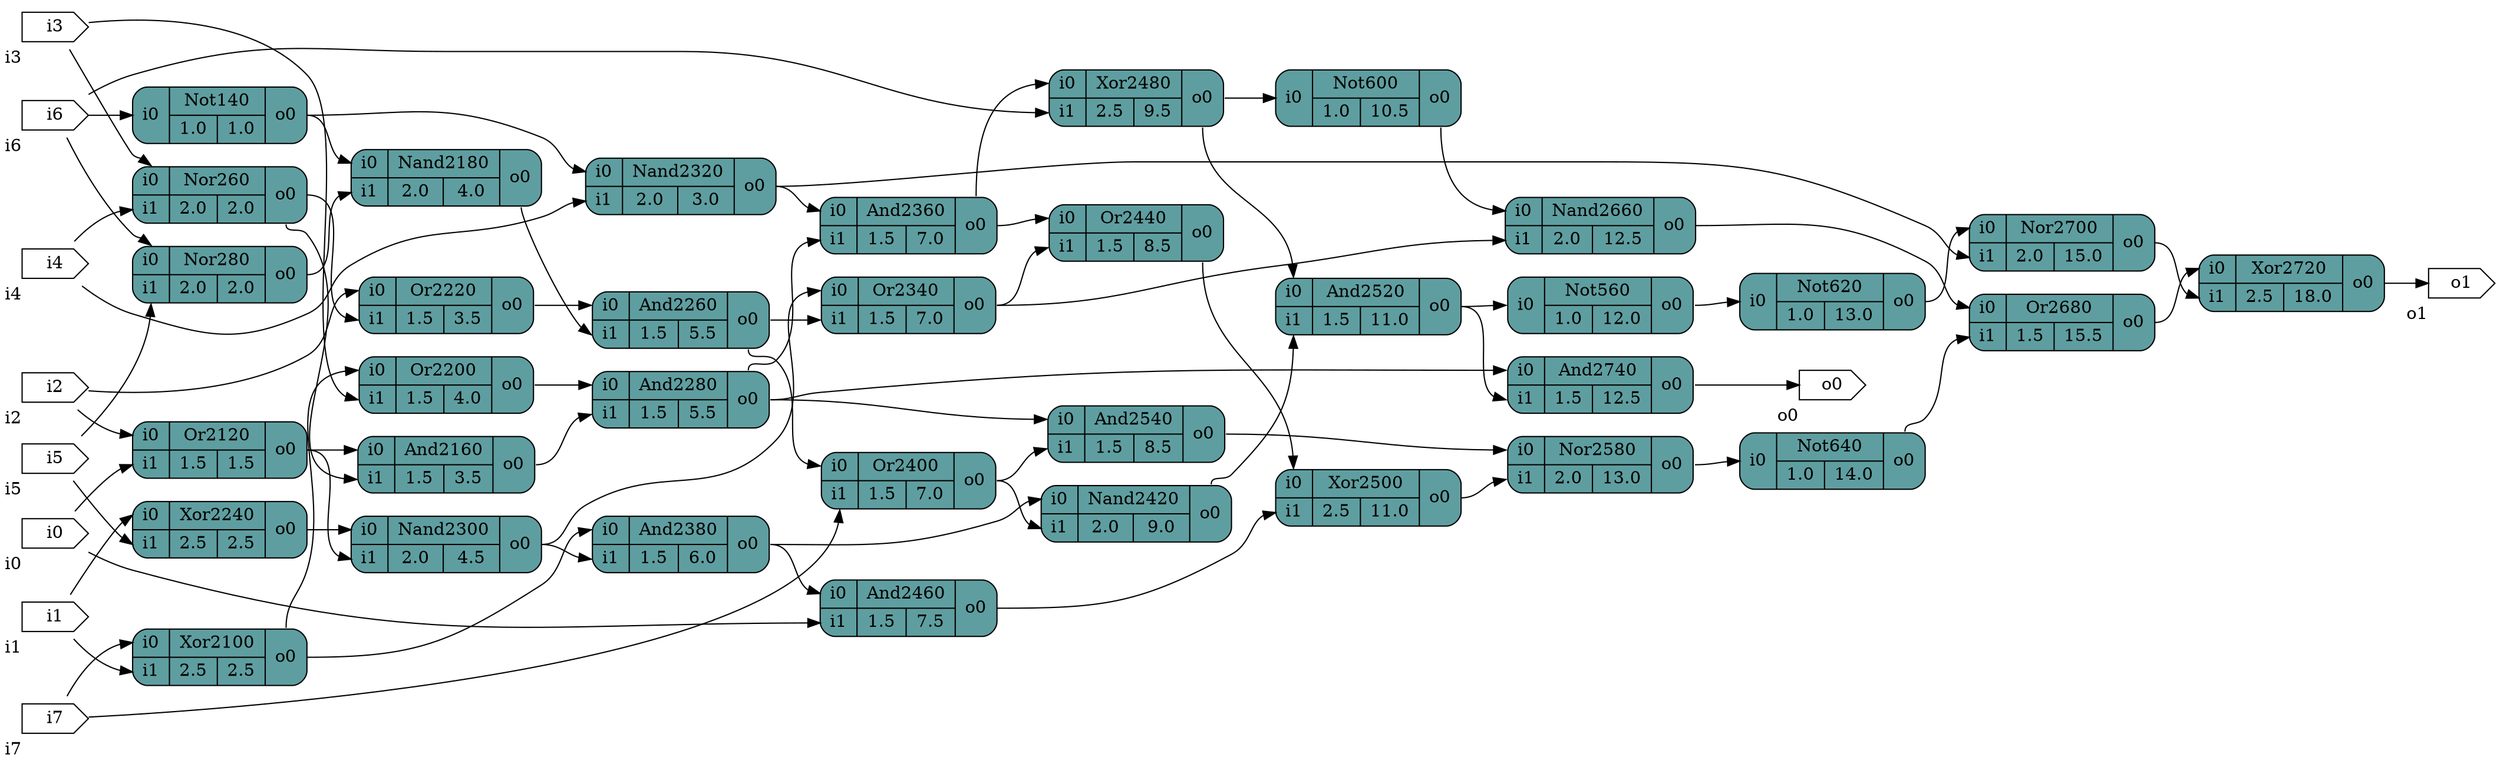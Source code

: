 digraph rand {
		graph [rankdir = LR];
		Nor260[shape=record; style="rounded,filled"; fillcolor=cadetblue; label="{{<i0>i0|<i1>i1}|{Nor260|{2.0|2.0}}|{<o0>o0}}"]
		Nor280[shape=record; style="rounded,filled"; fillcolor=cadetblue; label="{{<i0>i0|<i1>i1}|{Nor280|{2.0|2.0}}|{<o0>o0}}"]
		Xor2100[shape=record; style="rounded,filled"; fillcolor=cadetblue; label="{{<i0>i0|<i1>i1}|{Xor2100|{2.5|2.5}}|{<o0>o0}}"]
		Or2120[shape=record; style="rounded,filled"; fillcolor=cadetblue; label="{{<i0>i0|<i1>i1}|{Or2120|{1.5|1.5}}|{<o0>o0}}"]
		Not140[shape=record; style="rounded,filled"; fillcolor=cadetblue; label="{{<i0>i0}|{Not140|{1.0|1.0}}|{<o0>o0}}"]
		And2160[shape=record; style="rounded,filled"; fillcolor=cadetblue; label="{{<i0>i0|<i1>i1}|{And2160|{1.5|3.5}}|{<o0>o0}}"]
		Nand2180[shape=record; style="rounded,filled"; fillcolor=cadetblue; label="{{<i0>i0|<i1>i1}|{Nand2180|{2.0|4.0}}|{<o0>o0}}"]
		Or2200[shape=record; style="rounded,filled"; fillcolor=cadetblue; label="{{<i0>i0|<i1>i1}|{Or2200|{1.5|4.0}}|{<o0>o0}}"]
		Or2220[shape=record; style="rounded,filled"; fillcolor=cadetblue; label="{{<i0>i0|<i1>i1}|{Or2220|{1.5|3.5}}|{<o0>o0}}"]
		Xor2240[shape=record; style="rounded,filled"; fillcolor=cadetblue; label="{{<i0>i0|<i1>i1}|{Xor2240|{2.5|2.5}}|{<o0>o0}}"]
		And2260[shape=record; style="rounded,filled"; fillcolor=cadetblue; label="{{<i0>i0|<i1>i1}|{And2260|{1.5|5.5}}|{<o0>o0}}"]
		And2280[shape=record; style="rounded,filled"; fillcolor=cadetblue; label="{{<i0>i0|<i1>i1}|{And2280|{1.5|5.5}}|{<o0>o0}}"]
		Nand2300[shape=record; style="rounded,filled"; fillcolor=cadetblue; label="{{<i0>i0|<i1>i1}|{Nand2300|{2.0|4.5}}|{<o0>o0}}"]
		Nand2320[shape=record; style="rounded,filled"; fillcolor=cadetblue; label="{{<i0>i0|<i1>i1}|{Nand2320|{2.0|3.0}}|{<o0>o0}}"]
		Or2340[shape=record; style="rounded,filled"; fillcolor=cadetblue; label="{{<i0>i0|<i1>i1}|{Or2340|{1.5|7.0}}|{<o0>o0}}"]
		And2360[shape=record; style="rounded,filled"; fillcolor=cadetblue; label="{{<i0>i0|<i1>i1}|{And2360|{1.5|7.0}}|{<o0>o0}}"]
		And2380[shape=record; style="rounded,filled"; fillcolor=cadetblue; label="{{<i0>i0|<i1>i1}|{And2380|{1.5|6.0}}|{<o0>o0}}"]
		Or2400[shape=record; style="rounded,filled"; fillcolor=cadetblue; label="{{<i0>i0|<i1>i1}|{Or2400|{1.5|7.0}}|{<o0>o0}}"]
		Nand2420[shape=record; style="rounded,filled"; fillcolor=cadetblue; label="{{<i0>i0|<i1>i1}|{Nand2420|{2.0|9.0}}|{<o0>o0}}"]
		Or2440[shape=record; style="rounded,filled"; fillcolor=cadetblue; label="{{<i0>i0|<i1>i1}|{Or2440|{1.5|8.5}}|{<o0>o0}}"]
		And2460[shape=record; style="rounded,filled"; fillcolor=cadetblue; label="{{<i0>i0|<i1>i1}|{And2460|{1.5|7.5}}|{<o0>o0}}"]
		Xor2480[shape=record; style="rounded,filled"; fillcolor=cadetblue; label="{{<i0>i0|<i1>i1}|{Xor2480|{2.5|9.5}}|{<o0>o0}}"]
		Xor2500[shape=record; style="rounded,filled"; fillcolor=cadetblue; label="{{<i0>i0|<i1>i1}|{Xor2500|{2.5|11.0}}|{<o0>o0}}"]
		And2520[shape=record; style="rounded,filled"; fillcolor=cadetblue; label="{{<i0>i0|<i1>i1}|{And2520|{1.5|11.0}}|{<o0>o0}}"]
		And2540[shape=record; style="rounded,filled"; fillcolor=cadetblue; label="{{<i0>i0|<i1>i1}|{And2540|{1.5|8.5}}|{<o0>o0}}"]
		Not560[shape=record; style="rounded,filled"; fillcolor=cadetblue; label="{{<i0>i0}|{Not560|{1.0|12.0}}|{<o0>o0}}"]
		Nor2580[shape=record; style="rounded,filled"; fillcolor=cadetblue; label="{{<i0>i0|<i1>i1}|{Nor2580|{2.0|13.0}}|{<o0>o0}}"]
		Not600[shape=record; style="rounded,filled"; fillcolor=cadetblue; label="{{<i0>i0}|{Not600|{1.0|10.5}}|{<o0>o0}}"]
		Not620[shape=record; style="rounded,filled"; fillcolor=cadetblue; label="{{<i0>i0}|{Not620|{1.0|13.0}}|{<o0>o0}}"]
		Not640[shape=record; style="rounded,filled"; fillcolor=cadetblue; label="{{<i0>i0}|{Not640|{1.0|14.0}}|{<o0>o0}}"]
		Nand2660[shape=record; style="rounded,filled"; fillcolor=cadetblue; label="{{<i0>i0|<i1>i1}|{Nand2660|{2.0|12.5}}|{<o0>o0}}"]
		Or2680[shape=record; style="rounded,filled"; fillcolor=cadetblue; label="{{<i0>i0|<i1>i1}|{Or2680|{1.5|15.5}}|{<o0>o0}}"]
		Nor2700[shape=record; style="rounded,filled"; fillcolor=cadetblue; label="{{<i0>i0|<i1>i1}|{Nor2700|{2.0|15.0}}|{<o0>o0}}"]
		Xor2720[shape=record; style="rounded,filled"; fillcolor=cadetblue; label="{{<i0>i0|<i1>i1}|{Xor2720|{2.5|18.0}}|{<o0>o0}}"]
		And2740[shape=record; style="rounded,filled"; fillcolor=cadetblue; label="{{<i0>i0|<i1>i1}|{And2740|{1.5|12.5}}|{<o0>o0}}"]
		i0[shape=cds,xlabel="i0"]
		i1[shape=cds,xlabel="i1"]
		i2[shape=cds,xlabel="i2"]
		i3[shape=cds,xlabel="i3"]
		i4[shape=cds,xlabel="i4"]
		i5[shape=cds,xlabel="i5"]
		i6[shape=cds,xlabel="i6"]
		i7[shape=cds,xlabel="i7"]
		o0[shape=cds,xlabel="o0"]
		o1[shape=cds,xlabel="o1"]
		i0 -> Or2120:i1;
		i0 -> And2460:i1;
		i1 -> Xor2100:i1;
		i1 -> Xor2240:i0;
		i2 -> Or2120:i0;
		i2 -> Or2220:i0;
		i3 -> Nor260:i0;
		i3 -> Or2200:i1;
		i4 -> Nor260:i1;
		i4 -> Nand2320:i1;
		i5 -> Nor280:i1;
		i5 -> Xor2240:i1;
		i6 -> Nor280:i0;
		i6 -> Not140:i0;
		i6 -> Xor2480:i1;
		i7 -> Xor2100:i0;
		i7 -> Or2400:i1;
		Nor260:o0 -> And2160:i1;
		Nor260:o0 -> Or2220:i1;
		Nor280:o0 -> Nand2180:i1;
		Xor2100:o0 -> Or2200:i0;
		Xor2100:o0 -> And2380:i0;
		Or2120:o0 -> And2160:i0;
		Or2120:o0 -> Nand2300:i1;
		Not140:o0 -> Nand2180:i0;
		Not140:o0 -> Nand2320:i0;
		And2160:o0 -> And2280:i1;
		Nand2180:o0 -> And2260:i1;
		Or2200:o0 -> And2280:i0;
		Or2220:o0 -> And2260:i0;
		Xor2240:o0 -> Nand2300:i0;
		And2260:o0 -> Or2340:i1;
		And2260:o0 -> Or2400:i0;
		And2280:o0 -> And2360:i1;
		And2280:o0 -> And2540:i0;
		And2280:o0 -> And2740:i0;
		Nand2300:o0 -> Or2340:i0;
		Nand2300:o0 -> And2380:i1;
		Nand2320:o0 -> And2360:i0;
		Nand2320:o0 -> Nor2700:i1;
		Or2340:o0 -> Or2440:i1;
		Or2340:o0 -> Nand2660:i1;
		And2360:o0 -> Or2440:i0;
		And2360:o0 -> Xor2480:i0;
		And2380:o0 -> Nand2420:i0;
		And2380:o0 -> And2460:i0;
		Or2400:o0 -> Nand2420:i1;
		Or2400:o0 -> And2540:i1;
		Nand2420:o0 -> And2520:i1;
		Or2440:o0 -> Xor2500:i0;
		And2460:o0 -> Xor2500:i1;
		Xor2480:o0 -> And2520:i0;
		Xor2480:o0 -> Not600:i0;
		Xor2500:o0 -> Nor2580:i1;
		And2520:o0 -> Not560:i0;
		And2520:o0 -> And2740:i1;
		And2540:o0 -> Nor2580:i0;
		Not560:o0 -> Not620:i0;
		Nor2580:o0 -> Not640:i0;
		Not600:o0 -> Nand2660:i0;
		Not620:o0 -> Nor2700:i0;
		Not640:o0 -> Or2680:i1;
		Nand2660:o0 -> Or2680:i0;
		Or2680:o0 -> Xor2720:i0;
		Nor2700:o0 -> Xor2720:i1;
		Xor2720:o0 -> o1;
		And2740:o0 -> o0;
}
